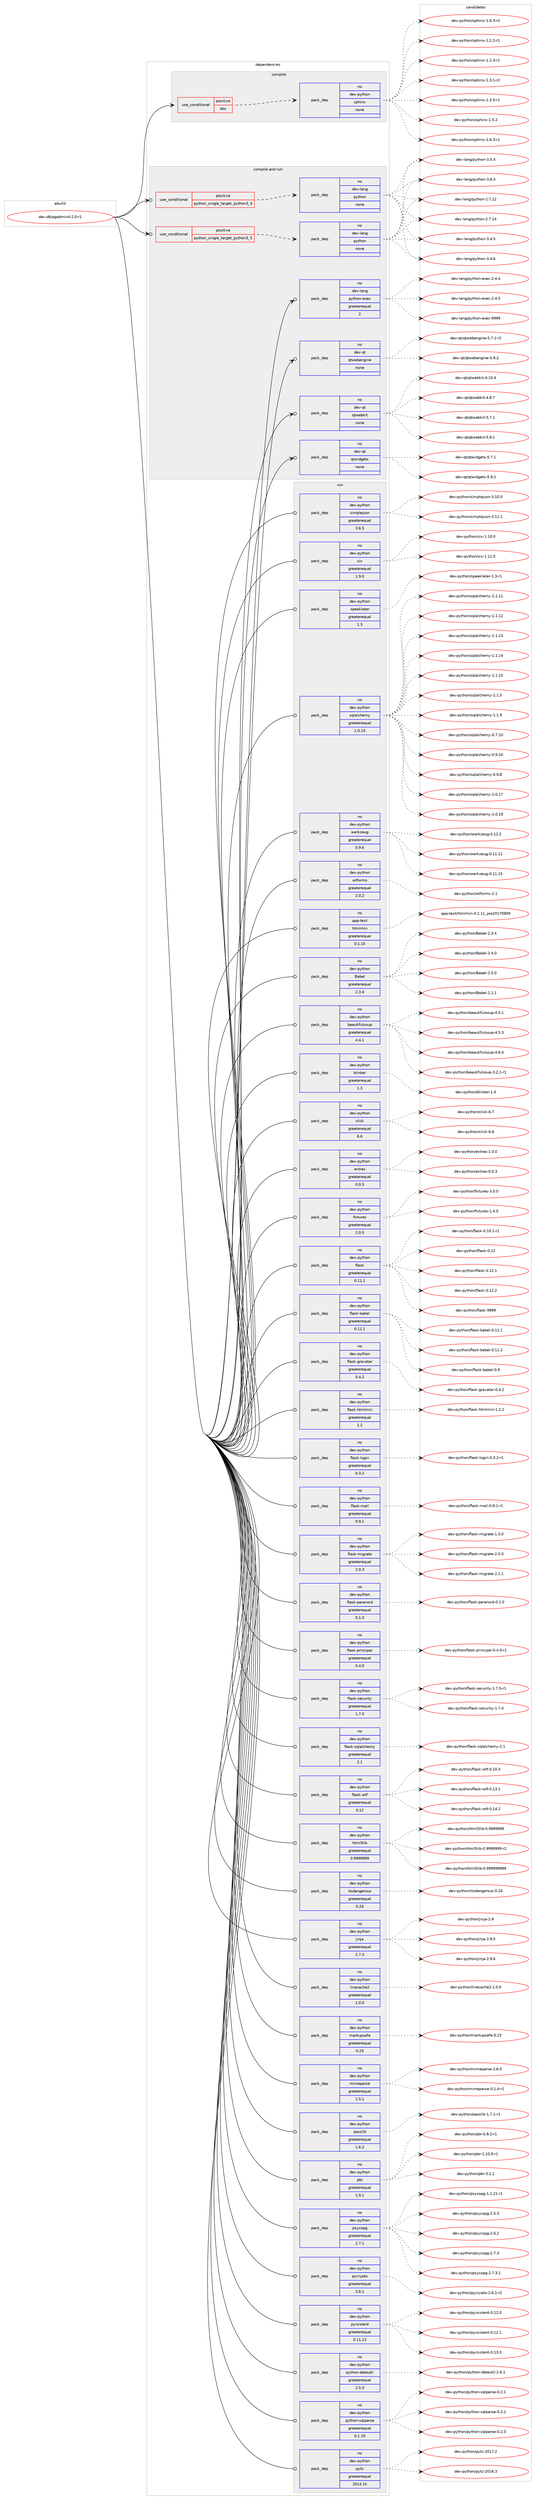 digraph prolog {

# *************
# Graph options
# *************

newrank=true;
concentrate=true;
compound=true;
graph [rankdir=LR,fontname=Helvetica,fontsize=10,ranksep=1.5];#, ranksep=2.5, nodesep=0.2];
edge  [arrowhead=vee];
node  [fontname=Helvetica,fontsize=10];

# **********
# The ebuild
# **********

subgraph cluster_leftcol {
color=gray;
rank=same;
label=<<i>ebuild</i>>;
id [label="dev-db/pgadmin4-2.0-r1", color=red, width=4, href="../dev-db/pgadmin4-2.0-r1.svg"];
}

# ****************
# The dependencies
# ****************

subgraph cluster_midcol {
color=gray;
label=<<i>dependencies</i>>;
subgraph cluster_compile {
fillcolor="#eeeeee";
style=filled;
label=<<i>compile</i>>;
subgraph cond16479 {
dependency68584 [label=<<TABLE BORDER="0" CELLBORDER="1" CELLSPACING="0" CELLPADDING="4"><TR><TD ROWSPAN="3" CELLPADDING="10">use_conditional</TD></TR><TR><TD>positive</TD></TR><TR><TD>doc</TD></TR></TABLE>>, shape=none, color=red];
subgraph pack50582 {
dependency68585 [label=<<TABLE BORDER="0" CELLBORDER="1" CELLSPACING="0" CELLPADDING="4" WIDTH="220"><TR><TD ROWSPAN="6" CELLPADDING="30">pack_dep</TD></TR><TR><TD WIDTH="110">no</TD></TR><TR><TD>dev-python</TD></TR><TR><TD>sphinx</TD></TR><TR><TD>none</TD></TR><TR><TD></TD></TR></TABLE>>, shape=none, color=blue];
}
dependency68584:e -> dependency68585:w [weight=20,style="dashed",arrowhead="vee"];
}
id:e -> dependency68584:w [weight=20,style="solid",arrowhead="vee"];
}
subgraph cluster_compileandrun {
fillcolor="#eeeeee";
style=filled;
label=<<i>compile and run</i>>;
subgraph cond16480 {
dependency68586 [label=<<TABLE BORDER="0" CELLBORDER="1" CELLSPACING="0" CELLPADDING="4"><TR><TD ROWSPAN="3" CELLPADDING="10">use_conditional</TD></TR><TR><TD>positive</TD></TR><TR><TD>python_single_target_python3_4</TD></TR></TABLE>>, shape=none, color=red];
subgraph pack50583 {
dependency68587 [label=<<TABLE BORDER="0" CELLBORDER="1" CELLSPACING="0" CELLPADDING="4" WIDTH="220"><TR><TD ROWSPAN="6" CELLPADDING="30">pack_dep</TD></TR><TR><TD WIDTH="110">no</TD></TR><TR><TD>dev-lang</TD></TR><TR><TD>python</TD></TR><TR><TD>none</TD></TR><TR><TD></TD></TR></TABLE>>, shape=none, color=blue];
}
dependency68586:e -> dependency68587:w [weight=20,style="dashed",arrowhead="vee"];
}
id:e -> dependency68586:w [weight=20,style="solid",arrowhead="odotvee"];
subgraph cond16481 {
dependency68588 [label=<<TABLE BORDER="0" CELLBORDER="1" CELLSPACING="0" CELLPADDING="4"><TR><TD ROWSPAN="3" CELLPADDING="10">use_conditional</TD></TR><TR><TD>positive</TD></TR><TR><TD>python_single_target_python3_5</TD></TR></TABLE>>, shape=none, color=red];
subgraph pack50584 {
dependency68589 [label=<<TABLE BORDER="0" CELLBORDER="1" CELLSPACING="0" CELLPADDING="4" WIDTH="220"><TR><TD ROWSPAN="6" CELLPADDING="30">pack_dep</TD></TR><TR><TD WIDTH="110">no</TD></TR><TR><TD>dev-lang</TD></TR><TR><TD>python</TD></TR><TR><TD>none</TD></TR><TR><TD></TD></TR></TABLE>>, shape=none, color=blue];
}
dependency68588:e -> dependency68589:w [weight=20,style="dashed",arrowhead="vee"];
}
id:e -> dependency68588:w [weight=20,style="solid",arrowhead="odotvee"];
subgraph pack50585 {
dependency68590 [label=<<TABLE BORDER="0" CELLBORDER="1" CELLSPACING="0" CELLPADDING="4" WIDTH="220"><TR><TD ROWSPAN="6" CELLPADDING="30">pack_dep</TD></TR><TR><TD WIDTH="110">no</TD></TR><TR><TD>dev-lang</TD></TR><TR><TD>python-exec</TD></TR><TR><TD>greaterequal</TD></TR><TR><TD>2</TD></TR></TABLE>>, shape=none, color=blue];
}
id:e -> dependency68590:w [weight=20,style="solid",arrowhead="odotvee"];
subgraph pack50586 {
dependency68591 [label=<<TABLE BORDER="0" CELLBORDER="1" CELLSPACING="0" CELLPADDING="4" WIDTH="220"><TR><TD ROWSPAN="6" CELLPADDING="30">pack_dep</TD></TR><TR><TD WIDTH="110">no</TD></TR><TR><TD>dev-qt</TD></TR><TR><TD>qtwebengine</TD></TR><TR><TD>none</TD></TR><TR><TD></TD></TR></TABLE>>, shape=none, color=blue];
}
id:e -> dependency68591:w [weight=20,style="solid",arrowhead="odotvee"];
subgraph pack50587 {
dependency68592 [label=<<TABLE BORDER="0" CELLBORDER="1" CELLSPACING="0" CELLPADDING="4" WIDTH="220"><TR><TD ROWSPAN="6" CELLPADDING="30">pack_dep</TD></TR><TR><TD WIDTH="110">no</TD></TR><TR><TD>dev-qt</TD></TR><TR><TD>qtwebkit</TD></TR><TR><TD>none</TD></TR><TR><TD></TD></TR></TABLE>>, shape=none, color=blue];
}
id:e -> dependency68592:w [weight=20,style="solid",arrowhead="odotvee"];
subgraph pack50588 {
dependency68593 [label=<<TABLE BORDER="0" CELLBORDER="1" CELLSPACING="0" CELLPADDING="4" WIDTH="220"><TR><TD ROWSPAN="6" CELLPADDING="30">pack_dep</TD></TR><TR><TD WIDTH="110">no</TD></TR><TR><TD>dev-qt</TD></TR><TR><TD>qtwidgets</TD></TR><TR><TD>none</TD></TR><TR><TD></TD></TR></TABLE>>, shape=none, color=blue];
}
id:e -> dependency68593:w [weight=20,style="solid",arrowhead="odotvee"];
}
subgraph cluster_run {
fillcolor="#eeeeee";
style=filled;
label=<<i>run</i>>;
subgraph pack50589 {
dependency68594 [label=<<TABLE BORDER="0" CELLBORDER="1" CELLSPACING="0" CELLPADDING="4" WIDTH="220"><TR><TD ROWSPAN="6" CELLPADDING="30">pack_dep</TD></TR><TR><TD WIDTH="110">no</TD></TR><TR><TD>app-text</TD></TR><TR><TD>htmlmin</TD></TR><TR><TD>greaterequal</TD></TR><TR><TD>0.1.10</TD></TR></TABLE>>, shape=none, color=blue];
}
id:e -> dependency68594:w [weight=20,style="solid",arrowhead="odot"];
subgraph pack50590 {
dependency68595 [label=<<TABLE BORDER="0" CELLBORDER="1" CELLSPACING="0" CELLPADDING="4" WIDTH="220"><TR><TD ROWSPAN="6" CELLPADDING="30">pack_dep</TD></TR><TR><TD WIDTH="110">no</TD></TR><TR><TD>dev-python</TD></TR><TR><TD>Babel</TD></TR><TR><TD>greaterequal</TD></TR><TR><TD>2.3.4</TD></TR></TABLE>>, shape=none, color=blue];
}
id:e -> dependency68595:w [weight=20,style="solid",arrowhead="odot"];
subgraph pack50591 {
dependency68596 [label=<<TABLE BORDER="0" CELLBORDER="1" CELLSPACING="0" CELLPADDING="4" WIDTH="220"><TR><TD ROWSPAN="6" CELLPADDING="30">pack_dep</TD></TR><TR><TD WIDTH="110">no</TD></TR><TR><TD>dev-python</TD></TR><TR><TD>beautifulsoup</TD></TR><TR><TD>greaterequal</TD></TR><TR><TD>4.4.1</TD></TR></TABLE>>, shape=none, color=blue];
}
id:e -> dependency68596:w [weight=20,style="solid",arrowhead="odot"];
subgraph pack50592 {
dependency68597 [label=<<TABLE BORDER="0" CELLBORDER="1" CELLSPACING="0" CELLPADDING="4" WIDTH="220"><TR><TD ROWSPAN="6" CELLPADDING="30">pack_dep</TD></TR><TR><TD WIDTH="110">no</TD></TR><TR><TD>dev-python</TD></TR><TR><TD>blinker</TD></TR><TR><TD>greaterequal</TD></TR><TR><TD>1.3</TD></TR></TABLE>>, shape=none, color=blue];
}
id:e -> dependency68597:w [weight=20,style="solid",arrowhead="odot"];
subgraph pack50593 {
dependency68598 [label=<<TABLE BORDER="0" CELLBORDER="1" CELLSPACING="0" CELLPADDING="4" WIDTH="220"><TR><TD ROWSPAN="6" CELLPADDING="30">pack_dep</TD></TR><TR><TD WIDTH="110">no</TD></TR><TR><TD>dev-python</TD></TR><TR><TD>click</TD></TR><TR><TD>greaterequal</TD></TR><TR><TD>6.6</TD></TR></TABLE>>, shape=none, color=blue];
}
id:e -> dependency68598:w [weight=20,style="solid",arrowhead="odot"];
subgraph pack50594 {
dependency68599 [label=<<TABLE BORDER="0" CELLBORDER="1" CELLSPACING="0" CELLPADDING="4" WIDTH="220"><TR><TD ROWSPAN="6" CELLPADDING="30">pack_dep</TD></TR><TR><TD WIDTH="110">no</TD></TR><TR><TD>dev-python</TD></TR><TR><TD>extras</TD></TR><TR><TD>greaterequal</TD></TR><TR><TD>0.0.3</TD></TR></TABLE>>, shape=none, color=blue];
}
id:e -> dependency68599:w [weight=20,style="solid",arrowhead="odot"];
subgraph pack50595 {
dependency68600 [label=<<TABLE BORDER="0" CELLBORDER="1" CELLSPACING="0" CELLPADDING="4" WIDTH="220"><TR><TD ROWSPAN="6" CELLPADDING="30">pack_dep</TD></TR><TR><TD WIDTH="110">no</TD></TR><TR><TD>dev-python</TD></TR><TR><TD>fixtures</TD></TR><TR><TD>greaterequal</TD></TR><TR><TD>2.0.0</TD></TR></TABLE>>, shape=none, color=blue];
}
id:e -> dependency68600:w [weight=20,style="solid",arrowhead="odot"];
subgraph pack50596 {
dependency68601 [label=<<TABLE BORDER="0" CELLBORDER="1" CELLSPACING="0" CELLPADDING="4" WIDTH="220"><TR><TD ROWSPAN="6" CELLPADDING="30">pack_dep</TD></TR><TR><TD WIDTH="110">no</TD></TR><TR><TD>dev-python</TD></TR><TR><TD>flask</TD></TR><TR><TD>greaterequal</TD></TR><TR><TD>0.11.1</TD></TR></TABLE>>, shape=none, color=blue];
}
id:e -> dependency68601:w [weight=20,style="solid",arrowhead="odot"];
subgraph pack50597 {
dependency68602 [label=<<TABLE BORDER="0" CELLBORDER="1" CELLSPACING="0" CELLPADDING="4" WIDTH="220"><TR><TD ROWSPAN="6" CELLPADDING="30">pack_dep</TD></TR><TR><TD WIDTH="110">no</TD></TR><TR><TD>dev-python</TD></TR><TR><TD>flask-babel</TD></TR><TR><TD>greaterequal</TD></TR><TR><TD>0.11.1</TD></TR></TABLE>>, shape=none, color=blue];
}
id:e -> dependency68602:w [weight=20,style="solid",arrowhead="odot"];
subgraph pack50598 {
dependency68603 [label=<<TABLE BORDER="0" CELLBORDER="1" CELLSPACING="0" CELLPADDING="4" WIDTH="220"><TR><TD ROWSPAN="6" CELLPADDING="30">pack_dep</TD></TR><TR><TD WIDTH="110">no</TD></TR><TR><TD>dev-python</TD></TR><TR><TD>flask-gravatar</TD></TR><TR><TD>greaterequal</TD></TR><TR><TD>0.4.2</TD></TR></TABLE>>, shape=none, color=blue];
}
id:e -> dependency68603:w [weight=20,style="solid",arrowhead="odot"];
subgraph pack50599 {
dependency68604 [label=<<TABLE BORDER="0" CELLBORDER="1" CELLSPACING="0" CELLPADDING="4" WIDTH="220"><TR><TD ROWSPAN="6" CELLPADDING="30">pack_dep</TD></TR><TR><TD WIDTH="110">no</TD></TR><TR><TD>dev-python</TD></TR><TR><TD>flask-htmlmin</TD></TR><TR><TD>greaterequal</TD></TR><TR><TD>1.2</TD></TR></TABLE>>, shape=none, color=blue];
}
id:e -> dependency68604:w [weight=20,style="solid",arrowhead="odot"];
subgraph pack50600 {
dependency68605 [label=<<TABLE BORDER="0" CELLBORDER="1" CELLSPACING="0" CELLPADDING="4" WIDTH="220"><TR><TD ROWSPAN="6" CELLPADDING="30">pack_dep</TD></TR><TR><TD WIDTH="110">no</TD></TR><TR><TD>dev-python</TD></TR><TR><TD>flask-login</TD></TR><TR><TD>greaterequal</TD></TR><TR><TD>0.3.2</TD></TR></TABLE>>, shape=none, color=blue];
}
id:e -> dependency68605:w [weight=20,style="solid",arrowhead="odot"];
subgraph pack50601 {
dependency68606 [label=<<TABLE BORDER="0" CELLBORDER="1" CELLSPACING="0" CELLPADDING="4" WIDTH="220"><TR><TD ROWSPAN="6" CELLPADDING="30">pack_dep</TD></TR><TR><TD WIDTH="110">no</TD></TR><TR><TD>dev-python</TD></TR><TR><TD>flask-mail</TD></TR><TR><TD>greaterequal</TD></TR><TR><TD>0.9.1</TD></TR></TABLE>>, shape=none, color=blue];
}
id:e -> dependency68606:w [weight=20,style="solid",arrowhead="odot"];
subgraph pack50602 {
dependency68607 [label=<<TABLE BORDER="0" CELLBORDER="1" CELLSPACING="0" CELLPADDING="4" WIDTH="220"><TR><TD ROWSPAN="6" CELLPADDING="30">pack_dep</TD></TR><TR><TD WIDTH="110">no</TD></TR><TR><TD>dev-python</TD></TR><TR><TD>flask-migrate</TD></TR><TR><TD>greaterequal</TD></TR><TR><TD>2.0.3</TD></TR></TABLE>>, shape=none, color=blue];
}
id:e -> dependency68607:w [weight=20,style="solid",arrowhead="odot"];
subgraph pack50603 {
dependency68608 [label=<<TABLE BORDER="0" CELLBORDER="1" CELLSPACING="0" CELLPADDING="4" WIDTH="220"><TR><TD ROWSPAN="6" CELLPADDING="30">pack_dep</TD></TR><TR><TD WIDTH="110">no</TD></TR><TR><TD>dev-python</TD></TR><TR><TD>flask-paranoid</TD></TR><TR><TD>greaterequal</TD></TR><TR><TD>0.1.0</TD></TR></TABLE>>, shape=none, color=blue];
}
id:e -> dependency68608:w [weight=20,style="solid",arrowhead="odot"];
subgraph pack50604 {
dependency68609 [label=<<TABLE BORDER="0" CELLBORDER="1" CELLSPACING="0" CELLPADDING="4" WIDTH="220"><TR><TD ROWSPAN="6" CELLPADDING="30">pack_dep</TD></TR><TR><TD WIDTH="110">no</TD></TR><TR><TD>dev-python</TD></TR><TR><TD>flask-principal</TD></TR><TR><TD>greaterequal</TD></TR><TR><TD>0.4.0</TD></TR></TABLE>>, shape=none, color=blue];
}
id:e -> dependency68609:w [weight=20,style="solid",arrowhead="odot"];
subgraph pack50605 {
dependency68610 [label=<<TABLE BORDER="0" CELLBORDER="1" CELLSPACING="0" CELLPADDING="4" WIDTH="220"><TR><TD ROWSPAN="6" CELLPADDING="30">pack_dep</TD></TR><TR><TD WIDTH="110">no</TD></TR><TR><TD>dev-python</TD></TR><TR><TD>flask-security</TD></TR><TR><TD>greaterequal</TD></TR><TR><TD>1.7.5</TD></TR></TABLE>>, shape=none, color=blue];
}
id:e -> dependency68610:w [weight=20,style="solid",arrowhead="odot"];
subgraph pack50606 {
dependency68611 [label=<<TABLE BORDER="0" CELLBORDER="1" CELLSPACING="0" CELLPADDING="4" WIDTH="220"><TR><TD ROWSPAN="6" CELLPADDING="30">pack_dep</TD></TR><TR><TD WIDTH="110">no</TD></TR><TR><TD>dev-python</TD></TR><TR><TD>flask-sqlalchemy</TD></TR><TR><TD>greaterequal</TD></TR><TR><TD>2.1</TD></TR></TABLE>>, shape=none, color=blue];
}
id:e -> dependency68611:w [weight=20,style="solid",arrowhead="odot"];
subgraph pack50607 {
dependency68612 [label=<<TABLE BORDER="0" CELLBORDER="1" CELLSPACING="0" CELLPADDING="4" WIDTH="220"><TR><TD ROWSPAN="6" CELLPADDING="30">pack_dep</TD></TR><TR><TD WIDTH="110">no</TD></TR><TR><TD>dev-python</TD></TR><TR><TD>flask-wtf</TD></TR><TR><TD>greaterequal</TD></TR><TR><TD>0.12</TD></TR></TABLE>>, shape=none, color=blue];
}
id:e -> dependency68612:w [weight=20,style="solid",arrowhead="odot"];
subgraph pack50608 {
dependency68613 [label=<<TABLE BORDER="0" CELLBORDER="1" CELLSPACING="0" CELLPADDING="4" WIDTH="220"><TR><TD ROWSPAN="6" CELLPADDING="30">pack_dep</TD></TR><TR><TD WIDTH="110">no</TD></TR><TR><TD>dev-python</TD></TR><TR><TD>html5lib</TD></TR><TR><TD>greaterequal</TD></TR><TR><TD>0.9999999</TD></TR></TABLE>>, shape=none, color=blue];
}
id:e -> dependency68613:w [weight=20,style="solid",arrowhead="odot"];
subgraph pack50609 {
dependency68614 [label=<<TABLE BORDER="0" CELLBORDER="1" CELLSPACING="0" CELLPADDING="4" WIDTH="220"><TR><TD ROWSPAN="6" CELLPADDING="30">pack_dep</TD></TR><TR><TD WIDTH="110">no</TD></TR><TR><TD>dev-python</TD></TR><TR><TD>itsdangerous</TD></TR><TR><TD>greaterequal</TD></TR><TR><TD>0.24</TD></TR></TABLE>>, shape=none, color=blue];
}
id:e -> dependency68614:w [weight=20,style="solid",arrowhead="odot"];
subgraph pack50610 {
dependency68615 [label=<<TABLE BORDER="0" CELLBORDER="1" CELLSPACING="0" CELLPADDING="4" WIDTH="220"><TR><TD ROWSPAN="6" CELLPADDING="30">pack_dep</TD></TR><TR><TD WIDTH="110">no</TD></TR><TR><TD>dev-python</TD></TR><TR><TD>jinja</TD></TR><TR><TD>greaterequal</TD></TR><TR><TD>2.7.3</TD></TR></TABLE>>, shape=none, color=blue];
}
id:e -> dependency68615:w [weight=20,style="solid",arrowhead="odot"];
subgraph pack50611 {
dependency68616 [label=<<TABLE BORDER="0" CELLBORDER="1" CELLSPACING="0" CELLPADDING="4" WIDTH="220"><TR><TD ROWSPAN="6" CELLPADDING="30">pack_dep</TD></TR><TR><TD WIDTH="110">no</TD></TR><TR><TD>dev-python</TD></TR><TR><TD>linecache2</TD></TR><TR><TD>greaterequal</TD></TR><TR><TD>1.0.0</TD></TR></TABLE>>, shape=none, color=blue];
}
id:e -> dependency68616:w [weight=20,style="solid",arrowhead="odot"];
subgraph pack50612 {
dependency68617 [label=<<TABLE BORDER="0" CELLBORDER="1" CELLSPACING="0" CELLPADDING="4" WIDTH="220"><TR><TD ROWSPAN="6" CELLPADDING="30">pack_dep</TD></TR><TR><TD WIDTH="110">no</TD></TR><TR><TD>dev-python</TD></TR><TR><TD>markupsafe</TD></TR><TR><TD>greaterequal</TD></TR><TR><TD>0.23</TD></TR></TABLE>>, shape=none, color=blue];
}
id:e -> dependency68617:w [weight=20,style="solid",arrowhead="odot"];
subgraph pack50613 {
dependency68618 [label=<<TABLE BORDER="0" CELLBORDER="1" CELLSPACING="0" CELLPADDING="4" WIDTH="220"><TR><TD ROWSPAN="6" CELLPADDING="30">pack_dep</TD></TR><TR><TD WIDTH="110">no</TD></TR><TR><TD>dev-python</TD></TR><TR><TD>mimeparse</TD></TR><TR><TD>greaterequal</TD></TR><TR><TD>1.5.1</TD></TR></TABLE>>, shape=none, color=blue];
}
id:e -> dependency68618:w [weight=20,style="solid",arrowhead="odot"];
subgraph pack50614 {
dependency68619 [label=<<TABLE BORDER="0" CELLBORDER="1" CELLSPACING="0" CELLPADDING="4" WIDTH="220"><TR><TD ROWSPAN="6" CELLPADDING="30">pack_dep</TD></TR><TR><TD WIDTH="110">no</TD></TR><TR><TD>dev-python</TD></TR><TR><TD>passlib</TD></TR><TR><TD>greaterequal</TD></TR><TR><TD>1.6.2</TD></TR></TABLE>>, shape=none, color=blue];
}
id:e -> dependency68619:w [weight=20,style="solid",arrowhead="odot"];
subgraph pack50615 {
dependency68620 [label=<<TABLE BORDER="0" CELLBORDER="1" CELLSPACING="0" CELLPADDING="4" WIDTH="220"><TR><TD ROWSPAN="6" CELLPADDING="30">pack_dep</TD></TR><TR><TD WIDTH="110">no</TD></TR><TR><TD>dev-python</TD></TR><TR><TD>pbr</TD></TR><TR><TD>greaterequal</TD></TR><TR><TD>1.9.1</TD></TR></TABLE>>, shape=none, color=blue];
}
id:e -> dependency68620:w [weight=20,style="solid",arrowhead="odot"];
subgraph pack50616 {
dependency68621 [label=<<TABLE BORDER="0" CELLBORDER="1" CELLSPACING="0" CELLPADDING="4" WIDTH="220"><TR><TD ROWSPAN="6" CELLPADDING="30">pack_dep</TD></TR><TR><TD WIDTH="110">no</TD></TR><TR><TD>dev-python</TD></TR><TR><TD>psycopg</TD></TR><TR><TD>greaterequal</TD></TR><TR><TD>2.7.1</TD></TR></TABLE>>, shape=none, color=blue];
}
id:e -> dependency68621:w [weight=20,style="solid",arrowhead="odot"];
subgraph pack50617 {
dependency68622 [label=<<TABLE BORDER="0" CELLBORDER="1" CELLSPACING="0" CELLPADDING="4" WIDTH="220"><TR><TD ROWSPAN="6" CELLPADDING="30">pack_dep</TD></TR><TR><TD WIDTH="110">no</TD></TR><TR><TD>dev-python</TD></TR><TR><TD>pycrypto</TD></TR><TR><TD>greaterequal</TD></TR><TR><TD>2.6.1</TD></TR></TABLE>>, shape=none, color=blue];
}
id:e -> dependency68622:w [weight=20,style="solid",arrowhead="odot"];
subgraph pack50618 {
dependency68623 [label=<<TABLE BORDER="0" CELLBORDER="1" CELLSPACING="0" CELLPADDING="4" WIDTH="220"><TR><TD ROWSPAN="6" CELLPADDING="30">pack_dep</TD></TR><TR><TD WIDTH="110">no</TD></TR><TR><TD>dev-python</TD></TR><TR><TD>pyrsistent</TD></TR><TR><TD>greaterequal</TD></TR><TR><TD>0.11.13</TD></TR></TABLE>>, shape=none, color=blue];
}
id:e -> dependency68623:w [weight=20,style="solid",arrowhead="odot"];
subgraph pack50619 {
dependency68624 [label=<<TABLE BORDER="0" CELLBORDER="1" CELLSPACING="0" CELLPADDING="4" WIDTH="220"><TR><TD ROWSPAN="6" CELLPADDING="30">pack_dep</TD></TR><TR><TD WIDTH="110">no</TD></TR><TR><TD>dev-python</TD></TR><TR><TD>python-dateutil</TD></TR><TR><TD>greaterequal</TD></TR><TR><TD>2.5.0</TD></TR></TABLE>>, shape=none, color=blue];
}
id:e -> dependency68624:w [weight=20,style="solid",arrowhead="odot"];
subgraph pack50620 {
dependency68625 [label=<<TABLE BORDER="0" CELLBORDER="1" CELLSPACING="0" CELLPADDING="4" WIDTH="220"><TR><TD ROWSPAN="6" CELLPADDING="30">pack_dep</TD></TR><TR><TD WIDTH="110">no</TD></TR><TR><TD>dev-python</TD></TR><TR><TD>python-sqlparse</TD></TR><TR><TD>greaterequal</TD></TR><TR><TD>0.1.19</TD></TR></TABLE>>, shape=none, color=blue];
}
id:e -> dependency68625:w [weight=20,style="solid",arrowhead="odot"];
subgraph pack50621 {
dependency68626 [label=<<TABLE BORDER="0" CELLBORDER="1" CELLSPACING="0" CELLPADDING="4" WIDTH="220"><TR><TD ROWSPAN="6" CELLPADDING="30">pack_dep</TD></TR><TR><TD WIDTH="110">no</TD></TR><TR><TD>dev-python</TD></TR><TR><TD>pytz</TD></TR><TR><TD>greaterequal</TD></TR><TR><TD>2014.10</TD></TR></TABLE>>, shape=none, color=blue];
}
id:e -> dependency68626:w [weight=20,style="solid",arrowhead="odot"];
subgraph pack50622 {
dependency68627 [label=<<TABLE BORDER="0" CELLBORDER="1" CELLSPACING="0" CELLPADDING="4" WIDTH="220"><TR><TD ROWSPAN="6" CELLPADDING="30">pack_dep</TD></TR><TR><TD WIDTH="110">no</TD></TR><TR><TD>dev-python</TD></TR><TR><TD>simplejson</TD></TR><TR><TD>greaterequal</TD></TR><TR><TD>3.6.5</TD></TR></TABLE>>, shape=none, color=blue];
}
id:e -> dependency68627:w [weight=20,style="solid",arrowhead="odot"];
subgraph pack50623 {
dependency68628 [label=<<TABLE BORDER="0" CELLBORDER="1" CELLSPACING="0" CELLPADDING="4" WIDTH="220"><TR><TD ROWSPAN="6" CELLPADDING="30">pack_dep</TD></TR><TR><TD WIDTH="110">no</TD></TR><TR><TD>dev-python</TD></TR><TR><TD>six</TD></TR><TR><TD>greaterequal</TD></TR><TR><TD>1.9.0</TD></TR></TABLE>>, shape=none, color=blue];
}
id:e -> dependency68628:w [weight=20,style="solid",arrowhead="odot"];
subgraph pack50624 {
dependency68629 [label=<<TABLE BORDER="0" CELLBORDER="1" CELLSPACING="0" CELLPADDING="4" WIDTH="220"><TR><TD ROWSPAN="6" CELLPADDING="30">pack_dep</TD></TR><TR><TD WIDTH="110">no</TD></TR><TR><TD>dev-python</TD></TR><TR><TD>speaklater</TD></TR><TR><TD>greaterequal</TD></TR><TR><TD>1.3</TD></TR></TABLE>>, shape=none, color=blue];
}
id:e -> dependency68629:w [weight=20,style="solid",arrowhead="odot"];
subgraph pack50625 {
dependency68630 [label=<<TABLE BORDER="0" CELLBORDER="1" CELLSPACING="0" CELLPADDING="4" WIDTH="220"><TR><TD ROWSPAN="6" CELLPADDING="30">pack_dep</TD></TR><TR><TD WIDTH="110">no</TD></TR><TR><TD>dev-python</TD></TR><TR><TD>sqlalchemy</TD></TR><TR><TD>greaterequal</TD></TR><TR><TD>1.0.14</TD></TR></TABLE>>, shape=none, color=blue];
}
id:e -> dependency68630:w [weight=20,style="solid",arrowhead="odot"];
subgraph pack50626 {
dependency68631 [label=<<TABLE BORDER="0" CELLBORDER="1" CELLSPACING="0" CELLPADDING="4" WIDTH="220"><TR><TD ROWSPAN="6" CELLPADDING="30">pack_dep</TD></TR><TR><TD WIDTH="110">no</TD></TR><TR><TD>dev-python</TD></TR><TR><TD>werkzeug</TD></TR><TR><TD>greaterequal</TD></TR><TR><TD>0.9.6</TD></TR></TABLE>>, shape=none, color=blue];
}
id:e -> dependency68631:w [weight=20,style="solid",arrowhead="odot"];
subgraph pack50627 {
dependency68632 [label=<<TABLE BORDER="0" CELLBORDER="1" CELLSPACING="0" CELLPADDING="4" WIDTH="220"><TR><TD ROWSPAN="6" CELLPADDING="30">pack_dep</TD></TR><TR><TD WIDTH="110">no</TD></TR><TR><TD>dev-python</TD></TR><TR><TD>wtforms</TD></TR><TR><TD>greaterequal</TD></TR><TR><TD>2.0.2</TD></TR></TABLE>>, shape=none, color=blue];
}
id:e -> dependency68632:w [weight=20,style="solid",arrowhead="odot"];
}
}

# **************
# The candidates
# **************

subgraph cluster_choices {
rank=same;
color=gray;
label=<<i>candidates</i>>;

subgraph choice50582 {
color=black;
nodesep=1;
choice10010111845112121116104111110471151121041051101204549465046504511449 [label="dev-python/sphinx-1.2.2-r1", color=red, width=4,href="../dev-python/sphinx-1.2.2-r1.svg"];
choice10010111845112121116104111110471151121041051101204549465046514511449 [label="dev-python/sphinx-1.2.3-r1", color=red, width=4,href="../dev-python/sphinx-1.2.3-r1.svg"];
choice10010111845112121116104111110471151121041051101204549465146494511450 [label="dev-python/sphinx-1.3.1-r2", color=red, width=4,href="../dev-python/sphinx-1.3.1-r2.svg"];
choice10010111845112121116104111110471151121041051101204549465146534511449 [label="dev-python/sphinx-1.3.5-r1", color=red, width=4,href="../dev-python/sphinx-1.3.5-r1.svg"];
choice1001011184511212111610411111047115112104105110120454946534650 [label="dev-python/sphinx-1.5.2", color=red, width=4,href="../dev-python/sphinx-1.5.2.svg"];
choice10010111845112121116104111110471151121041051101204549465446514511449 [label="dev-python/sphinx-1.6.3-r1", color=red, width=4,href="../dev-python/sphinx-1.6.3-r1.svg"];
choice10010111845112121116104111110471151121041051101204549465446514511450 [label="dev-python/sphinx-1.6.3-r2", color=red, width=4,href="../dev-python/sphinx-1.6.3-r2.svg"];
dependency68585:e -> choice10010111845112121116104111110471151121041051101204549465046504511449:w [style=dotted,weight="100"];
dependency68585:e -> choice10010111845112121116104111110471151121041051101204549465046514511449:w [style=dotted,weight="100"];
dependency68585:e -> choice10010111845112121116104111110471151121041051101204549465146494511450:w [style=dotted,weight="100"];
dependency68585:e -> choice10010111845112121116104111110471151121041051101204549465146534511449:w [style=dotted,weight="100"];
dependency68585:e -> choice1001011184511212111610411111047115112104105110120454946534650:w [style=dotted,weight="100"];
dependency68585:e -> choice10010111845112121116104111110471151121041051101204549465446514511449:w [style=dotted,weight="100"];
dependency68585:e -> choice10010111845112121116104111110471151121041051101204549465446514511450:w [style=dotted,weight="100"];
}
subgraph choice50583 {
color=black;
nodesep=1;
choice10010111845108971101034711212111610411111045504655464950 [label="dev-lang/python-2.7.12", color=red, width=4,href="../dev-lang/python-2.7.12.svg"];
choice10010111845108971101034711212111610411111045504655464952 [label="dev-lang/python-2.7.14", color=red, width=4,href="../dev-lang/python-2.7.14.svg"];
choice100101118451089711010347112121116104111110455146524653 [label="dev-lang/python-3.4.5", color=red, width=4,href="../dev-lang/python-3.4.5.svg"];
choice100101118451089711010347112121116104111110455146524654 [label="dev-lang/python-3.4.6", color=red, width=4,href="../dev-lang/python-3.4.6.svg"];
choice100101118451089711010347112121116104111110455146534652 [label="dev-lang/python-3.5.4", color=red, width=4,href="../dev-lang/python-3.5.4.svg"];
choice100101118451089711010347112121116104111110455146544651 [label="dev-lang/python-3.6.3", color=red, width=4,href="../dev-lang/python-3.6.3.svg"];
dependency68587:e -> choice10010111845108971101034711212111610411111045504655464950:w [style=dotted,weight="100"];
dependency68587:e -> choice10010111845108971101034711212111610411111045504655464952:w [style=dotted,weight="100"];
dependency68587:e -> choice100101118451089711010347112121116104111110455146524653:w [style=dotted,weight="100"];
dependency68587:e -> choice100101118451089711010347112121116104111110455146524654:w [style=dotted,weight="100"];
dependency68587:e -> choice100101118451089711010347112121116104111110455146534652:w [style=dotted,weight="100"];
dependency68587:e -> choice100101118451089711010347112121116104111110455146544651:w [style=dotted,weight="100"];
}
subgraph choice50584 {
color=black;
nodesep=1;
choice10010111845108971101034711212111610411111045504655464950 [label="dev-lang/python-2.7.12", color=red, width=4,href="../dev-lang/python-2.7.12.svg"];
choice10010111845108971101034711212111610411111045504655464952 [label="dev-lang/python-2.7.14", color=red, width=4,href="../dev-lang/python-2.7.14.svg"];
choice100101118451089711010347112121116104111110455146524653 [label="dev-lang/python-3.4.5", color=red, width=4,href="../dev-lang/python-3.4.5.svg"];
choice100101118451089711010347112121116104111110455146524654 [label="dev-lang/python-3.4.6", color=red, width=4,href="../dev-lang/python-3.4.6.svg"];
choice100101118451089711010347112121116104111110455146534652 [label="dev-lang/python-3.5.4", color=red, width=4,href="../dev-lang/python-3.5.4.svg"];
choice100101118451089711010347112121116104111110455146544651 [label="dev-lang/python-3.6.3", color=red, width=4,href="../dev-lang/python-3.6.3.svg"];
dependency68589:e -> choice10010111845108971101034711212111610411111045504655464950:w [style=dotted,weight="100"];
dependency68589:e -> choice10010111845108971101034711212111610411111045504655464952:w [style=dotted,weight="100"];
dependency68589:e -> choice100101118451089711010347112121116104111110455146524653:w [style=dotted,weight="100"];
dependency68589:e -> choice100101118451089711010347112121116104111110455146524654:w [style=dotted,weight="100"];
dependency68589:e -> choice100101118451089711010347112121116104111110455146534652:w [style=dotted,weight="100"];
dependency68589:e -> choice100101118451089711010347112121116104111110455146544651:w [style=dotted,weight="100"];
}
subgraph choice50585 {
color=black;
nodesep=1;
choice1001011184510897110103471121211161041111104510112010199455046524652 [label="dev-lang/python-exec-2.4.4", color=red, width=4,href="../dev-lang/python-exec-2.4.4.svg"];
choice1001011184510897110103471121211161041111104510112010199455046524653 [label="dev-lang/python-exec-2.4.5", color=red, width=4,href="../dev-lang/python-exec-2.4.5.svg"];
choice10010111845108971101034711212111610411111045101120101994557575757 [label="dev-lang/python-exec-9999", color=red, width=4,href="../dev-lang/python-exec-9999.svg"];
dependency68590:e -> choice1001011184510897110103471121211161041111104510112010199455046524652:w [style=dotted,weight="100"];
dependency68590:e -> choice1001011184510897110103471121211161041111104510112010199455046524653:w [style=dotted,weight="100"];
dependency68590:e -> choice10010111845108971101034711212111610411111045101120101994557575757:w [style=dotted,weight="100"];
}
subgraph choice50586 {
color=black;
nodesep=1;
choice1001011184511311647113116119101981011101031051101014553465546494511450 [label="dev-qt/qtwebengine-5.7.1-r2", color=red, width=4,href="../dev-qt/qtwebengine-5.7.1-r2.svg"];
choice100101118451131164711311611910198101110103105110101455346574650 [label="dev-qt/qtwebengine-5.9.2", color=red, width=4,href="../dev-qt/qtwebengine-5.9.2.svg"];
dependency68591:e -> choice1001011184511311647113116119101981011101031051101014553465546494511450:w [style=dotted,weight="100"];
dependency68591:e -> choice100101118451131164711311611910198101110103105110101455346574650:w [style=dotted,weight="100"];
}
subgraph choice50587 {
color=black;
nodesep=1;
choice10010111845113116471131161191019810710511645524649484652 [label="dev-qt/qtwebkit-4.10.4", color=red, width=4,href="../dev-qt/qtwebkit-4.10.4.svg"];
choice100101118451131164711311611910198107105116455246564655 [label="dev-qt/qtwebkit-4.8.7", color=red, width=4,href="../dev-qt/qtwebkit-4.8.7.svg"];
choice100101118451131164711311611910198107105116455346554649 [label="dev-qt/qtwebkit-5.7.1", color=red, width=4,href="../dev-qt/qtwebkit-5.7.1.svg"];
choice100101118451131164711311611910198107105116455346574649 [label="dev-qt/qtwebkit-5.9.1", color=red, width=4,href="../dev-qt/qtwebkit-5.9.1.svg"];
dependency68592:e -> choice10010111845113116471131161191019810710511645524649484652:w [style=dotted,weight="100"];
dependency68592:e -> choice100101118451131164711311611910198107105116455246564655:w [style=dotted,weight="100"];
dependency68592:e -> choice100101118451131164711311611910198107105116455346554649:w [style=dotted,weight="100"];
dependency68592:e -> choice100101118451131164711311611910198107105116455346574649:w [style=dotted,weight="100"];
}
subgraph choice50588 {
color=black;
nodesep=1;
choice1001011184511311647113116119105100103101116115455346554649 [label="dev-qt/qtwidgets-5.7.1", color=red, width=4,href="../dev-qt/qtwidgets-5.7.1.svg"];
choice1001011184511311647113116119105100103101116115455346574650 [label="dev-qt/qtwidgets-5.9.2", color=red, width=4,href="../dev-qt/qtwidgets-5.9.2.svg"];
dependency68593:e -> choice1001011184511311647113116119105100103101116115455346554649:w [style=dotted,weight="100"];
dependency68593:e -> choice1001011184511311647113116119105100103101116115455346574650:w [style=dotted,weight="100"];
}
subgraph choice50589 {
color=black;
nodesep=1;
choice97112112451161011201164710411610910810910511045484649464949951121141015048495548574857 [label="app-text/htmlmin-0.1.11_pre20170909", color=red, width=4,href="../app-text/htmlmin-0.1.11_pre20170909.svg"];
dependency68594:e -> choice97112112451161011201164710411610910810910511045484649464949951121141015048495548574857:w [style=dotted,weight="100"];
}
subgraph choice50590 {
color=black;
nodesep=1;
choice1001011184511212111610411111047669798101108455046494649 [label="dev-python/Babel-2.1.1", color=red, width=4,href="../dev-python/Babel-2.1.1.svg"];
choice1001011184511212111610411111047669798101108455046514652 [label="dev-python/Babel-2.3.4", color=red, width=4,href="../dev-python/Babel-2.3.4.svg"];
choice1001011184511212111610411111047669798101108455046524648 [label="dev-python/Babel-2.4.0", color=red, width=4,href="../dev-python/Babel-2.4.0.svg"];
choice1001011184511212111610411111047669798101108455046534648 [label="dev-python/Babel-2.5.0", color=red, width=4,href="../dev-python/Babel-2.5.0.svg"];
dependency68595:e -> choice1001011184511212111610411111047669798101108455046494649:w [style=dotted,weight="100"];
dependency68595:e -> choice1001011184511212111610411111047669798101108455046514652:w [style=dotted,weight="100"];
dependency68595:e -> choice1001011184511212111610411111047669798101108455046524648:w [style=dotted,weight="100"];
dependency68595:e -> choice1001011184511212111610411111047669798101108455046534648:w [style=dotted,weight="100"];
}
subgraph choice50591 {
color=black;
nodesep=1;
choice100101118451121211161041111104798101971171161051021171081151111171124551465046494511449 [label="dev-python/beautifulsoup-3.2.1-r1", color=red, width=4,href="../dev-python/beautifulsoup-3.2.1-r1.svg"];
choice10010111845112121116104111110479810197117116105102117108115111117112455246534649 [label="dev-python/beautifulsoup-4.5.1", color=red, width=4,href="../dev-python/beautifulsoup-4.5.1.svg"];
choice10010111845112121116104111110479810197117116105102117108115111117112455246534651 [label="dev-python/beautifulsoup-4.5.3", color=red, width=4,href="../dev-python/beautifulsoup-4.5.3.svg"];
choice10010111845112121116104111110479810197117116105102117108115111117112455246544648 [label="dev-python/beautifulsoup-4.6.0", color=red, width=4,href="../dev-python/beautifulsoup-4.6.0.svg"];
dependency68596:e -> choice100101118451121211161041111104798101971171161051021171081151111171124551465046494511449:w [style=dotted,weight="100"];
dependency68596:e -> choice10010111845112121116104111110479810197117116105102117108115111117112455246534649:w [style=dotted,weight="100"];
dependency68596:e -> choice10010111845112121116104111110479810197117116105102117108115111117112455246534651:w [style=dotted,weight="100"];
dependency68596:e -> choice10010111845112121116104111110479810197117116105102117108115111117112455246544648:w [style=dotted,weight="100"];
}
subgraph choice50592 {
color=black;
nodesep=1;
choice10010111845112121116104111110479810810511010710111445494652 [label="dev-python/blinker-1.4", color=red, width=4,href="../dev-python/blinker-1.4.svg"];
dependency68597:e -> choice10010111845112121116104111110479810810511010710111445494652:w [style=dotted,weight="100"];
}
subgraph choice50593 {
color=black;
nodesep=1;
choice1001011184511212111610411111047991081059910745544654 [label="dev-python/click-6.6", color=red, width=4,href="../dev-python/click-6.6.svg"];
choice1001011184511212111610411111047991081059910745544655 [label="dev-python/click-6.7", color=red, width=4,href="../dev-python/click-6.7.svg"];
dependency68598:e -> choice1001011184511212111610411111047991081059910745544654:w [style=dotted,weight="100"];
dependency68598:e -> choice1001011184511212111610411111047991081059910745544655:w [style=dotted,weight="100"];
}
subgraph choice50594 {
color=black;
nodesep=1;
choice100101118451121211161041111104710112011611497115454846484651 [label="dev-python/extras-0.0.3", color=red, width=4,href="../dev-python/extras-0.0.3.svg"];
choice100101118451121211161041111104710112011611497115454946484648 [label="dev-python/extras-1.0.0", color=red, width=4,href="../dev-python/extras-1.0.0.svg"];
dependency68599:e -> choice100101118451121211161041111104710112011611497115454846484651:w [style=dotted,weight="100"];
dependency68599:e -> choice100101118451121211161041111104710112011611497115454946484648:w [style=dotted,weight="100"];
}
subgraph choice50595 {
color=black;
nodesep=1;
choice1001011184511212111610411111047102105120116117114101115454946524648 [label="dev-python/fixtures-1.4.0", color=red, width=4,href="../dev-python/fixtures-1.4.0.svg"];
choice1001011184511212111610411111047102105120116117114101115455146484648 [label="dev-python/fixtures-3.0.0", color=red, width=4,href="../dev-python/fixtures-3.0.0.svg"];
dependency68600:e -> choice1001011184511212111610411111047102105120116117114101115454946524648:w [style=dotted,weight="100"];
dependency68600:e -> choice1001011184511212111610411111047102105120116117114101115455146484648:w [style=dotted,weight="100"];
}
subgraph choice50596 {
color=black;
nodesep=1;
choice100101118451121211161041111104710210897115107454846494846494511449 [label="dev-python/flask-0.10.1-r1", color=red, width=4,href="../dev-python/flask-0.10.1-r1.svg"];
choice1001011184511212111610411111047102108971151074548464950 [label="dev-python/flask-0.12", color=red, width=4,href="../dev-python/flask-0.12.svg"];
choice10010111845112121116104111110471021089711510745484649504649 [label="dev-python/flask-0.12.1", color=red, width=4,href="../dev-python/flask-0.12.1.svg"];
choice10010111845112121116104111110471021089711510745484649504650 [label="dev-python/flask-0.12.2", color=red, width=4,href="../dev-python/flask-0.12.2.svg"];
choice1001011184511212111610411111047102108971151074557575757 [label="dev-python/flask-9999", color=red, width=4,href="../dev-python/flask-9999.svg"];
dependency68601:e -> choice100101118451121211161041111104710210897115107454846494846494511449:w [style=dotted,weight="100"];
dependency68601:e -> choice1001011184511212111610411111047102108971151074548464950:w [style=dotted,weight="100"];
dependency68601:e -> choice10010111845112121116104111110471021089711510745484649504649:w [style=dotted,weight="100"];
dependency68601:e -> choice10010111845112121116104111110471021089711510745484649504650:w [style=dotted,weight="100"];
dependency68601:e -> choice1001011184511212111610411111047102108971151074557575757:w [style=dotted,weight="100"];
}
subgraph choice50597 {
color=black;
nodesep=1;
choice1001011184511212111610411111047102108971151074598979810110845484649494649 [label="dev-python/flask-babel-0.11.1", color=red, width=4,href="../dev-python/flask-babel-0.11.1.svg"];
choice1001011184511212111610411111047102108971151074598979810110845484649494650 [label="dev-python/flask-babel-0.11.2", color=red, width=4,href="../dev-python/flask-babel-0.11.2.svg"];
choice1001011184511212111610411111047102108971151074598979810110845484657 [label="dev-python/flask-babel-0.9", color=red, width=4,href="../dev-python/flask-babel-0.9.svg"];
dependency68602:e -> choice1001011184511212111610411111047102108971151074598979810110845484649494649:w [style=dotted,weight="100"];
dependency68602:e -> choice1001011184511212111610411111047102108971151074598979810110845484649494650:w [style=dotted,weight="100"];
dependency68602:e -> choice1001011184511212111610411111047102108971151074598979810110845484657:w [style=dotted,weight="100"];
}
subgraph choice50598 {
color=black;
nodesep=1;
choice10010111845112121116104111110471021089711510745103114971189711697114454846524650 [label="dev-python/flask-gravatar-0.4.2", color=red, width=4,href="../dev-python/flask-gravatar-0.4.2.svg"];
dependency68603:e -> choice10010111845112121116104111110471021089711510745103114971189711697114454846524650:w [style=dotted,weight="100"];
}
subgraph choice50599 {
color=black;
nodesep=1;
choice10010111845112121116104111110471021089711510745104116109108109105110454946504649 [label="dev-python/flask-htmlmin-1.2.1", color=red, width=4,href="../dev-python/flask-htmlmin-1.2.1.svg"];
dependency68604:e -> choice10010111845112121116104111110471021089711510745104116109108109105110454946504649:w [style=dotted,weight="100"];
}
subgraph choice50600 {
color=black;
nodesep=1;
choice100101118451121211161041111104710210897115107451081111031051104548465146504511449 [label="dev-python/flask-login-0.3.2-r1", color=red, width=4,href="../dev-python/flask-login-0.3.2-r1.svg"];
dependency68605:e -> choice100101118451121211161041111104710210897115107451081111031051104548465146504511449:w [style=dotted,weight="100"];
}
subgraph choice50601 {
color=black;
nodesep=1;
choice10010111845112121116104111110471021089711510745109971051084548465746494511449 [label="dev-python/flask-mail-0.9.1-r1", color=red, width=4,href="../dev-python/flask-mail-0.9.1-r1.svg"];
dependency68606:e -> choice10010111845112121116104111110471021089711510745109971051084548465746494511449:w [style=dotted,weight="100"];
}
subgraph choice50602 {
color=black;
nodesep=1;
choice1001011184511212111610411111047102108971151074510910510311497116101454946514648 [label="dev-python/flask-migrate-1.3.0", color=red, width=4,href="../dev-python/flask-migrate-1.3.0.svg"];
choice1001011184511212111610411111047102108971151074510910510311497116101455046484648 [label="dev-python/flask-migrate-2.0.0", color=red, width=4,href="../dev-python/flask-migrate-2.0.0.svg"];
choice1001011184511212111610411111047102108971151074510910510311497116101455046494649 [label="dev-python/flask-migrate-2.1.1", color=red, width=4,href="../dev-python/flask-migrate-2.1.1.svg"];
dependency68607:e -> choice1001011184511212111610411111047102108971151074510910510311497116101454946514648:w [style=dotted,weight="100"];
dependency68607:e -> choice1001011184511212111610411111047102108971151074510910510311497116101455046484648:w [style=dotted,weight="100"];
dependency68607:e -> choice1001011184511212111610411111047102108971151074510910510311497116101455046494649:w [style=dotted,weight="100"];
}
subgraph choice50603 {
color=black;
nodesep=1;
choice100101118451121211161041111104710210897115107451129711497110111105100454846494648 [label="dev-python/flask-paranoid-0.1.0", color=red, width=4,href="../dev-python/flask-paranoid-0.1.0.svg"];
dependency68608:e -> choice100101118451121211161041111104710210897115107451129711497110111105100454846494648:w [style=dotted,weight="100"];
}
subgraph choice50604 {
color=black;
nodesep=1;
choice1001011184511212111610411111047102108971151074511211410511099105112971084548465246484511449 [label="dev-python/flask-principal-0.4.0-r1", color=red, width=4,href="../dev-python/flask-principal-0.4.0-r1.svg"];
dependency68609:e -> choice1001011184511212111610411111047102108971151074511211410511099105112971084548465246484511449:w [style=dotted,weight="100"];
}
subgraph choice50605 {
color=black;
nodesep=1;
choice1001011184511212111610411111047102108971151074511510199117114105116121454946554652 [label="dev-python/flask-security-1.7.4", color=red, width=4,href="../dev-python/flask-security-1.7.4.svg"];
choice10010111845112121116104111110471021089711510745115101991171141051161214549465546534511449 [label="dev-python/flask-security-1.7.5-r1", color=red, width=4,href="../dev-python/flask-security-1.7.5-r1.svg"];
dependency68610:e -> choice1001011184511212111610411111047102108971151074511510199117114105116121454946554652:w [style=dotted,weight="100"];
dependency68610:e -> choice10010111845112121116104111110471021089711510745115101991171141051161214549465546534511449:w [style=dotted,weight="100"];
}
subgraph choice50606 {
color=black;
nodesep=1;
choice10010111845112121116104111110471021089711510745115113108971089910410110912145504649 [label="dev-python/flask-sqlalchemy-2.1", color=red, width=4,href="../dev-python/flask-sqlalchemy-2.1.svg"];
dependency68611:e -> choice10010111845112121116104111110471021089711510745115113108971089910410110912145504649:w [style=dotted,weight="100"];
}
subgraph choice50607 {
color=black;
nodesep=1;
choice1001011184511212111610411111047102108971151074511911610245484649484651 [label="dev-python/flask-wtf-0.10.3", color=red, width=4,href="../dev-python/flask-wtf-0.10.3.svg"];
choice1001011184511212111610411111047102108971151074511911610245484649514649 [label="dev-python/flask-wtf-0.13.1", color=red, width=4,href="../dev-python/flask-wtf-0.13.1.svg"];
choice1001011184511212111610411111047102108971151074511911610245484649524650 [label="dev-python/flask-wtf-0.14.2", color=red, width=4,href="../dev-python/flask-wtf-0.14.2.svg"];
dependency68612:e -> choice1001011184511212111610411111047102108971151074511911610245484649484651:w [style=dotted,weight="100"];
dependency68612:e -> choice1001011184511212111610411111047102108971151074511911610245484649514649:w [style=dotted,weight="100"];
dependency68612:e -> choice1001011184511212111610411111047102108971151074511911610245484649524650:w [style=dotted,weight="100"];
}
subgraph choice50608 {
color=black;
nodesep=1;
choice1001011184511212111610411111047104116109108531081059845484657575757575757 [label="dev-python/html5lib-0.9999999", color=red, width=4,href="../dev-python/html5lib-0.9999999.svg"];
choice10010111845112121116104111110471041161091085310810598454846575757575757574511450 [label="dev-python/html5lib-0.9999999-r2", color=red, width=4,href="../dev-python/html5lib-0.9999999-r2.svg"];
choice10010111845112121116104111110471041161091085310810598454846575757575757575757 [label="dev-python/html5lib-0.999999999", color=red, width=4,href="../dev-python/html5lib-0.999999999.svg"];
dependency68613:e -> choice1001011184511212111610411111047104116109108531081059845484657575757575757:w [style=dotted,weight="100"];
dependency68613:e -> choice10010111845112121116104111110471041161091085310810598454846575757575757574511450:w [style=dotted,weight="100"];
dependency68613:e -> choice10010111845112121116104111110471041161091085310810598454846575757575757575757:w [style=dotted,weight="100"];
}
subgraph choice50609 {
color=black;
nodesep=1;
choice1001011184511212111610411111047105116115100971101031011141111171154548465052 [label="dev-python/itsdangerous-0.24", color=red, width=4,href="../dev-python/itsdangerous-0.24.svg"];
dependency68614:e -> choice1001011184511212111610411111047105116115100971101031011141111171154548465052:w [style=dotted,weight="100"];
}
subgraph choice50610 {
color=black;
nodesep=1;
choice10010111845112121116104111110471061051101069745504656 [label="dev-python/jinja-2.8", color=red, width=4,href="../dev-python/jinja-2.8.svg"];
choice100101118451121211161041111104710610511010697455046574653 [label="dev-python/jinja-2.9.5", color=red, width=4,href="../dev-python/jinja-2.9.5.svg"];
choice100101118451121211161041111104710610511010697455046574654 [label="dev-python/jinja-2.9.6", color=red, width=4,href="../dev-python/jinja-2.9.6.svg"];
dependency68615:e -> choice10010111845112121116104111110471061051101069745504656:w [style=dotted,weight="100"];
dependency68615:e -> choice100101118451121211161041111104710610511010697455046574653:w [style=dotted,weight="100"];
dependency68615:e -> choice100101118451121211161041111104710610511010697455046574654:w [style=dotted,weight="100"];
}
subgraph choice50611 {
color=black;
nodesep=1;
choice100101118451121211161041111104710810511010199979910410150454946484648 [label="dev-python/linecache2-1.0.0", color=red, width=4,href="../dev-python/linecache2-1.0.0.svg"];
dependency68616:e -> choice100101118451121211161041111104710810511010199979910410150454946484648:w [style=dotted,weight="100"];
}
subgraph choice50612 {
color=black;
nodesep=1;
choice100101118451121211161041111104710997114107117112115971021014548465051 [label="dev-python/markupsafe-0.23", color=red, width=4,href="../dev-python/markupsafe-0.23.svg"];
dependency68617:e -> choice100101118451121211161041111104710997114107117112115971021014548465051:w [style=dotted,weight="100"];
}
subgraph choice50613 {
color=black;
nodesep=1;
choice1001011184511212111610411111047109105109101112971141151014548464946524511449 [label="dev-python/mimeparse-0.1.4-r1", color=red, width=4,href="../dev-python/mimeparse-0.1.4-r1.svg"];
choice100101118451121211161041111104710910510910111297114115101454946544648 [label="dev-python/mimeparse-1.6.0", color=red, width=4,href="../dev-python/mimeparse-1.6.0.svg"];
dependency68618:e -> choice1001011184511212111610411111047109105109101112971141151014548464946524511449:w [style=dotted,weight="100"];
dependency68618:e -> choice100101118451121211161041111104710910510910111297114115101454946544648:w [style=dotted,weight="100"];
}
subgraph choice50614 {
color=black;
nodesep=1;
choice100101118451121211161041111104711297115115108105984549465546494511449 [label="dev-python/passlib-1.7.1-r1", color=red, width=4,href="../dev-python/passlib-1.7.1-r1.svg"];
dependency68619:e -> choice100101118451121211161041111104711297115115108105984549465546494511449:w [style=dotted,weight="100"];
}
subgraph choice50615 {
color=black;
nodesep=1;
choice1001011184511212111610411111047112981144548465646504511449 [label="dev-python/pbr-0.8.2-r1", color=red, width=4,href="../dev-python/pbr-0.8.2-r1.svg"];
choice100101118451121211161041111104711298114454946494846484511449 [label="dev-python/pbr-1.10.0-r1", color=red, width=4,href="../dev-python/pbr-1.10.0-r1.svg"];
choice100101118451121211161041111104711298114455146494649 [label="dev-python/pbr-3.1.1", color=red, width=4,href="../dev-python/pbr-3.1.1.svg"];
dependency68620:e -> choice1001011184511212111610411111047112981144548465646504511449:w [style=dotted,weight="100"];
dependency68620:e -> choice100101118451121211161041111104711298114454946494846484511449:w [style=dotted,weight="100"];
dependency68620:e -> choice100101118451121211161041111104711298114455146494649:w [style=dotted,weight="100"];
}
subgraph choice50616 {
color=black;
nodesep=1;
choice100101118451121211161041111104711211512199111112103454946494650494511449 [label="dev-python/psycopg-1.1.21-r1", color=red, width=4,href="../dev-python/psycopg-1.1.21-r1.svg"];
choice100101118451121211161041111104711211512199111112103455046534651 [label="dev-python/psycopg-2.5.3", color=red, width=4,href="../dev-python/psycopg-2.5.3.svg"];
choice100101118451121211161041111104711211512199111112103455046544650 [label="dev-python/psycopg-2.6.2", color=red, width=4,href="../dev-python/psycopg-2.6.2.svg"];
choice100101118451121211161041111104711211512199111112103455046554651 [label="dev-python/psycopg-2.7.3", color=red, width=4,href="../dev-python/psycopg-2.7.3.svg"];
choice1001011184511212111610411111047112115121991111121034550465546514649 [label="dev-python/psycopg-2.7.3.1", color=red, width=4,href="../dev-python/psycopg-2.7.3.1.svg"];
dependency68621:e -> choice100101118451121211161041111104711211512199111112103454946494650494511449:w [style=dotted,weight="100"];
dependency68621:e -> choice100101118451121211161041111104711211512199111112103455046534651:w [style=dotted,weight="100"];
dependency68621:e -> choice100101118451121211161041111104711211512199111112103455046544650:w [style=dotted,weight="100"];
dependency68621:e -> choice100101118451121211161041111104711211512199111112103455046554651:w [style=dotted,weight="100"];
dependency68621:e -> choice1001011184511212111610411111047112115121991111121034550465546514649:w [style=dotted,weight="100"];
}
subgraph choice50617 {
color=black;
nodesep=1;
choice1001011184511212111610411111047112121991141211121161114550465446494511450 [label="dev-python/pycrypto-2.6.1-r2", color=red, width=4,href="../dev-python/pycrypto-2.6.1-r2.svg"];
dependency68622:e -> choice1001011184511212111610411111047112121991141211121161114550465446494511450:w [style=dotted,weight="100"];
}
subgraph choice50618 {
color=black;
nodesep=1;
choice100101118451121211161041111104711212111411510511511610111011645484649504648 [label="dev-python/pyrsistent-0.12.0", color=red, width=4,href="../dev-python/pyrsistent-0.12.0.svg"];
choice100101118451121211161041111104711212111411510511511610111011645484649504649 [label="dev-python/pyrsistent-0.12.1", color=red, width=4,href="../dev-python/pyrsistent-0.12.1.svg"];
choice100101118451121211161041111104711212111411510511511610111011645484649514648 [label="dev-python/pyrsistent-0.13.0", color=red, width=4,href="../dev-python/pyrsistent-0.13.0.svg"];
dependency68623:e -> choice100101118451121211161041111104711212111411510511511610111011645484649504648:w [style=dotted,weight="100"];
dependency68623:e -> choice100101118451121211161041111104711212111411510511511610111011645484649504649:w [style=dotted,weight="100"];
dependency68623:e -> choice100101118451121211161041111104711212111411510511511610111011645484649514648:w [style=dotted,weight="100"];
}
subgraph choice50619 {
color=black;
nodesep=1;
choice10010111845112121116104111110471121211161041111104510097116101117116105108455046544649 [label="dev-python/python-dateutil-2.6.1", color=red, width=4,href="../dev-python/python-dateutil-2.6.1.svg"];
dependency68624:e -> choice10010111845112121116104111110471121211161041111104510097116101117116105108455046544649:w [style=dotted,weight="100"];
}
subgraph choice50620 {
color=black;
nodesep=1;
choice10010111845112121116104111110471121211161041111104511511310811297114115101454846504649 [label="dev-python/python-sqlparse-0.2.1", color=red, width=4,href="../dev-python/python-sqlparse-0.2.1.svg"];
choice10010111845112121116104111110471121211161041111104511511310811297114115101454846504650 [label="dev-python/python-sqlparse-0.2.2", color=red, width=4,href="../dev-python/python-sqlparse-0.2.2.svg"];
choice10010111845112121116104111110471121211161041111104511511310811297114115101454846504651 [label="dev-python/python-sqlparse-0.2.3", color=red, width=4,href="../dev-python/python-sqlparse-0.2.3.svg"];
dependency68625:e -> choice10010111845112121116104111110471121211161041111104511511310811297114115101454846504649:w [style=dotted,weight="100"];
dependency68625:e -> choice10010111845112121116104111110471121211161041111104511511310811297114115101454846504650:w [style=dotted,weight="100"];
dependency68625:e -> choice10010111845112121116104111110471121211161041111104511511310811297114115101454846504651:w [style=dotted,weight="100"];
}
subgraph choice50621 {
color=black;
nodesep=1;
choice100101118451121211161041111104711212111612245504849544651 [label="dev-python/pytz-2016.3", color=red, width=4,href="../dev-python/pytz-2016.3.svg"];
choice100101118451121211161041111104711212111612245504849554650 [label="dev-python/pytz-2017.2", color=red, width=4,href="../dev-python/pytz-2017.2.svg"];
dependency68626:e -> choice100101118451121211161041111104711212111612245504849544651:w [style=dotted,weight="100"];
dependency68626:e -> choice100101118451121211161041111104711212111612245504849554650:w [style=dotted,weight="100"];
}
subgraph choice50622 {
color=black;
nodesep=1;
choice100101118451121211161041111104711510510911210810110611511111045514649484648 [label="dev-python/simplejson-3.10.0", color=red, width=4,href="../dev-python/simplejson-3.10.0.svg"];
choice100101118451121211161041111104711510510911210810110611511111045514649494649 [label="dev-python/simplejson-3.11.1", color=red, width=4,href="../dev-python/simplejson-3.11.1.svg"];
dependency68627:e -> choice100101118451121211161041111104711510510911210810110611511111045514649484648:w [style=dotted,weight="100"];
dependency68627:e -> choice100101118451121211161041111104711510510911210810110611511111045514649494649:w [style=dotted,weight="100"];
}
subgraph choice50623 {
color=black;
nodesep=1;
choice100101118451121211161041111104711510512045494649484648 [label="dev-python/six-1.10.0", color=red, width=4,href="../dev-python/six-1.10.0.svg"];
choice100101118451121211161041111104711510512045494649494648 [label="dev-python/six-1.11.0", color=red, width=4,href="../dev-python/six-1.11.0.svg"];
dependency68628:e -> choice100101118451121211161041111104711510512045494649484648:w [style=dotted,weight="100"];
dependency68628:e -> choice100101118451121211161041111104711510512045494649494648:w [style=dotted,weight="100"];
}
subgraph choice50624 {
color=black;
nodesep=1;
choice10010111845112121116104111110471151121019710710897116101114454946514511449 [label="dev-python/speaklater-1.3-r1", color=red, width=4,href="../dev-python/speaklater-1.3-r1.svg"];
dependency68629:e -> choice10010111845112121116104111110471151121019710710897116101114454946514511449:w [style=dotted,weight="100"];
}
subgraph choice50625 {
color=black;
nodesep=1;
choice1001011184511212111610411111047115113108971089910410110912145484655464948 [label="dev-python/sqlalchemy-0.7.10", color=red, width=4,href="../dev-python/sqlalchemy-0.7.10.svg"];
choice1001011184511212111610411111047115113108971089910410110912145484657464948 [label="dev-python/sqlalchemy-0.9.10", color=red, width=4,href="../dev-python/sqlalchemy-0.9.10.svg"];
choice10010111845112121116104111110471151131089710899104101109121454846574656 [label="dev-python/sqlalchemy-0.9.8", color=red, width=4,href="../dev-python/sqlalchemy-0.9.8.svg"];
choice1001011184511212111610411111047115113108971089910410110912145494648464955 [label="dev-python/sqlalchemy-1.0.17", color=red, width=4,href="../dev-python/sqlalchemy-1.0.17.svg"];
choice1001011184511212111610411111047115113108971089910410110912145494648464957 [label="dev-python/sqlalchemy-1.0.19", color=red, width=4,href="../dev-python/sqlalchemy-1.0.19.svg"];
choice1001011184511212111610411111047115113108971089910410110912145494649464949 [label="dev-python/sqlalchemy-1.1.11", color=red, width=4,href="../dev-python/sqlalchemy-1.1.11.svg"];
choice1001011184511212111610411111047115113108971089910410110912145494649464950 [label="dev-python/sqlalchemy-1.1.12", color=red, width=4,href="../dev-python/sqlalchemy-1.1.12.svg"];
choice1001011184511212111610411111047115113108971089910410110912145494649464951 [label="dev-python/sqlalchemy-1.1.13", color=red, width=4,href="../dev-python/sqlalchemy-1.1.13.svg"];
choice1001011184511212111610411111047115113108971089910410110912145494649464952 [label="dev-python/sqlalchemy-1.1.14", color=red, width=4,href="../dev-python/sqlalchemy-1.1.14.svg"];
choice1001011184511212111610411111047115113108971089910410110912145494649464953 [label="dev-python/sqlalchemy-1.1.15", color=red, width=4,href="../dev-python/sqlalchemy-1.1.15.svg"];
choice10010111845112121116104111110471151131089710899104101109121454946494653 [label="dev-python/sqlalchemy-1.1.5", color=red, width=4,href="../dev-python/sqlalchemy-1.1.5.svg"];
choice10010111845112121116104111110471151131089710899104101109121454946494657 [label="dev-python/sqlalchemy-1.1.9", color=red, width=4,href="../dev-python/sqlalchemy-1.1.9.svg"];
dependency68630:e -> choice1001011184511212111610411111047115113108971089910410110912145484655464948:w [style=dotted,weight="100"];
dependency68630:e -> choice1001011184511212111610411111047115113108971089910410110912145484657464948:w [style=dotted,weight="100"];
dependency68630:e -> choice10010111845112121116104111110471151131089710899104101109121454846574656:w [style=dotted,weight="100"];
dependency68630:e -> choice1001011184511212111610411111047115113108971089910410110912145494648464955:w [style=dotted,weight="100"];
dependency68630:e -> choice1001011184511212111610411111047115113108971089910410110912145494648464957:w [style=dotted,weight="100"];
dependency68630:e -> choice1001011184511212111610411111047115113108971089910410110912145494649464949:w [style=dotted,weight="100"];
dependency68630:e -> choice1001011184511212111610411111047115113108971089910410110912145494649464950:w [style=dotted,weight="100"];
dependency68630:e -> choice1001011184511212111610411111047115113108971089910410110912145494649464951:w [style=dotted,weight="100"];
dependency68630:e -> choice1001011184511212111610411111047115113108971089910410110912145494649464952:w [style=dotted,weight="100"];
dependency68630:e -> choice1001011184511212111610411111047115113108971089910410110912145494649464953:w [style=dotted,weight="100"];
dependency68630:e -> choice10010111845112121116104111110471151131089710899104101109121454946494653:w [style=dotted,weight="100"];
dependency68630:e -> choice10010111845112121116104111110471151131089710899104101109121454946494657:w [style=dotted,weight="100"];
}
subgraph choice50626 {
color=black;
nodesep=1;
choice10010111845112121116104111110471191011141071221011171034548464949464949 [label="dev-python/werkzeug-0.11.11", color=red, width=4,href="../dev-python/werkzeug-0.11.11.svg"];
choice10010111845112121116104111110471191011141071221011171034548464949464953 [label="dev-python/werkzeug-0.11.15", color=red, width=4,href="../dev-python/werkzeug-0.11.15.svg"];
choice100101118451121211161041111104711910111410712210111710345484649504650 [label="dev-python/werkzeug-0.12.2", color=red, width=4,href="../dev-python/werkzeug-0.12.2.svg"];
dependency68631:e -> choice10010111845112121116104111110471191011141071221011171034548464949464949:w [style=dotted,weight="100"];
dependency68631:e -> choice10010111845112121116104111110471191011141071221011171034548464949464953:w [style=dotted,weight="100"];
dependency68631:e -> choice100101118451121211161041111104711910111410712210111710345484649504650:w [style=dotted,weight="100"];
}
subgraph choice50627 {
color=black;
nodesep=1;
choice100101118451121211161041111104711911610211111410911545504649 [label="dev-python/wtforms-2.1", color=red, width=4,href="../dev-python/wtforms-2.1.svg"];
dependency68632:e -> choice100101118451121211161041111104711911610211111410911545504649:w [style=dotted,weight="100"];
}
}

}

